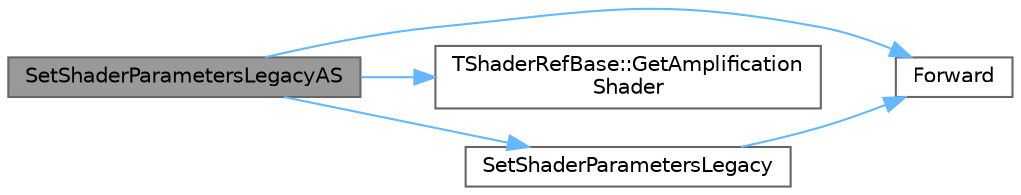 digraph "SetShaderParametersLegacyAS"
{
 // INTERACTIVE_SVG=YES
 // LATEX_PDF_SIZE
  bgcolor="transparent";
  edge [fontname=Helvetica,fontsize=10,labelfontname=Helvetica,labelfontsize=10];
  node [fontname=Helvetica,fontsize=10,shape=box,height=0.2,width=0.4];
  rankdir="LR";
  Node1 [id="Node000001",label="SetShaderParametersLegacyAS",height=0.2,width=0.4,color="gray40", fillcolor="grey60", style="filled", fontcolor="black",tooltip="Utility to set all legacy parameters for an Amplification shader. Requires the shader type to impleme..."];
  Node1 -> Node2 [id="edge1_Node000001_Node000002",color="steelblue1",style="solid",tooltip=" "];
  Node2 [id="Node000002",label="Forward",height=0.2,width=0.4,color="grey40", fillcolor="white", style="filled",URL="$d4/d24/UnrealTemplate_8h.html#a68f280c1d561a8899a1e9e3ea8405d00",tooltip="Forward will cast a reference to an rvalue reference."];
  Node1 -> Node3 [id="edge2_Node000001_Node000003",color="steelblue1",style="solid",tooltip=" "];
  Node3 [id="Node000003",label="TShaderRefBase::GetAmplification\lShader",height=0.2,width=0.4,color="grey40", fillcolor="white", style="filled",URL="$dc/d92/classTShaderRefBase.html#ada2e85e73b2fd77ff9424d6b88634847",tooltip=" "];
  Node1 -> Node4 [id="edge3_Node000001_Node000004",color="steelblue1",style="solid",tooltip=" "];
  Node4 [id="Node000004",label="SetShaderParametersLegacy",height=0.2,width=0.4,color="grey40", fillcolor="white", style="filled",URL="$d9/dfb/ShaderParameterUtils_8h.html#ad2a0e08f58da39297e548439054882d3",tooltip="Utility to set all legacy parameters for a shader. Requires the shader type to implement SetParameter..."];
  Node4 -> Node2 [id="edge4_Node000004_Node000002",color="steelblue1",style="solid",tooltip=" "];
}
